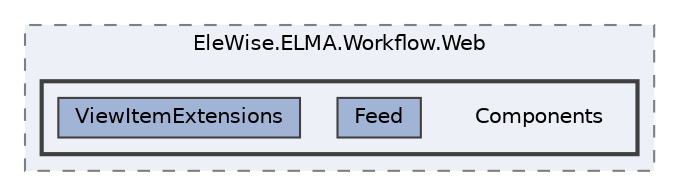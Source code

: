 digraph "Web/Modules/EleWise.ELMA.Workflow.Web/Components"
{
 // LATEX_PDF_SIZE
  bgcolor="transparent";
  edge [fontname=Helvetica,fontsize=10,labelfontname=Helvetica,labelfontsize=10];
  node [fontname=Helvetica,fontsize=10,shape=box,height=0.2,width=0.4];
  compound=true
  subgraph clusterdir_f6d093aa8358570a6b08a74ed18c0b30 {
    graph [ bgcolor="#edf0f7", pencolor="grey50", label="EleWise.ELMA.Workflow.Web", fontname=Helvetica,fontsize=10 style="filled,dashed", URL="dir_f6d093aa8358570a6b08a74ed18c0b30.html",tooltip=""]
  subgraph clusterdir_92fb7e5567a7f22fb6698d801d93bfd5 {
    graph [ bgcolor="#edf0f7", pencolor="grey25", label="", fontname=Helvetica,fontsize=10 style="filled,bold", URL="dir_92fb7e5567a7f22fb6698d801d93bfd5.html",tooltip=""]
    dir_92fb7e5567a7f22fb6698d801d93bfd5 [shape=plaintext, label="Components"];
  dir_162f362d70bd47d5d2730ae0b64f7415 [label="Feed", fillcolor="#a2b4d6", color="grey25", style="filled", URL="dir_162f362d70bd47d5d2730ae0b64f7415.html",tooltip=""];
  dir_f8df9168284086d120110df0495f9e72 [label="ViewItemExtensions", fillcolor="#a2b4d6", color="grey25", style="filled", URL="dir_f8df9168284086d120110df0495f9e72.html",tooltip=""];
  }
  }
}
